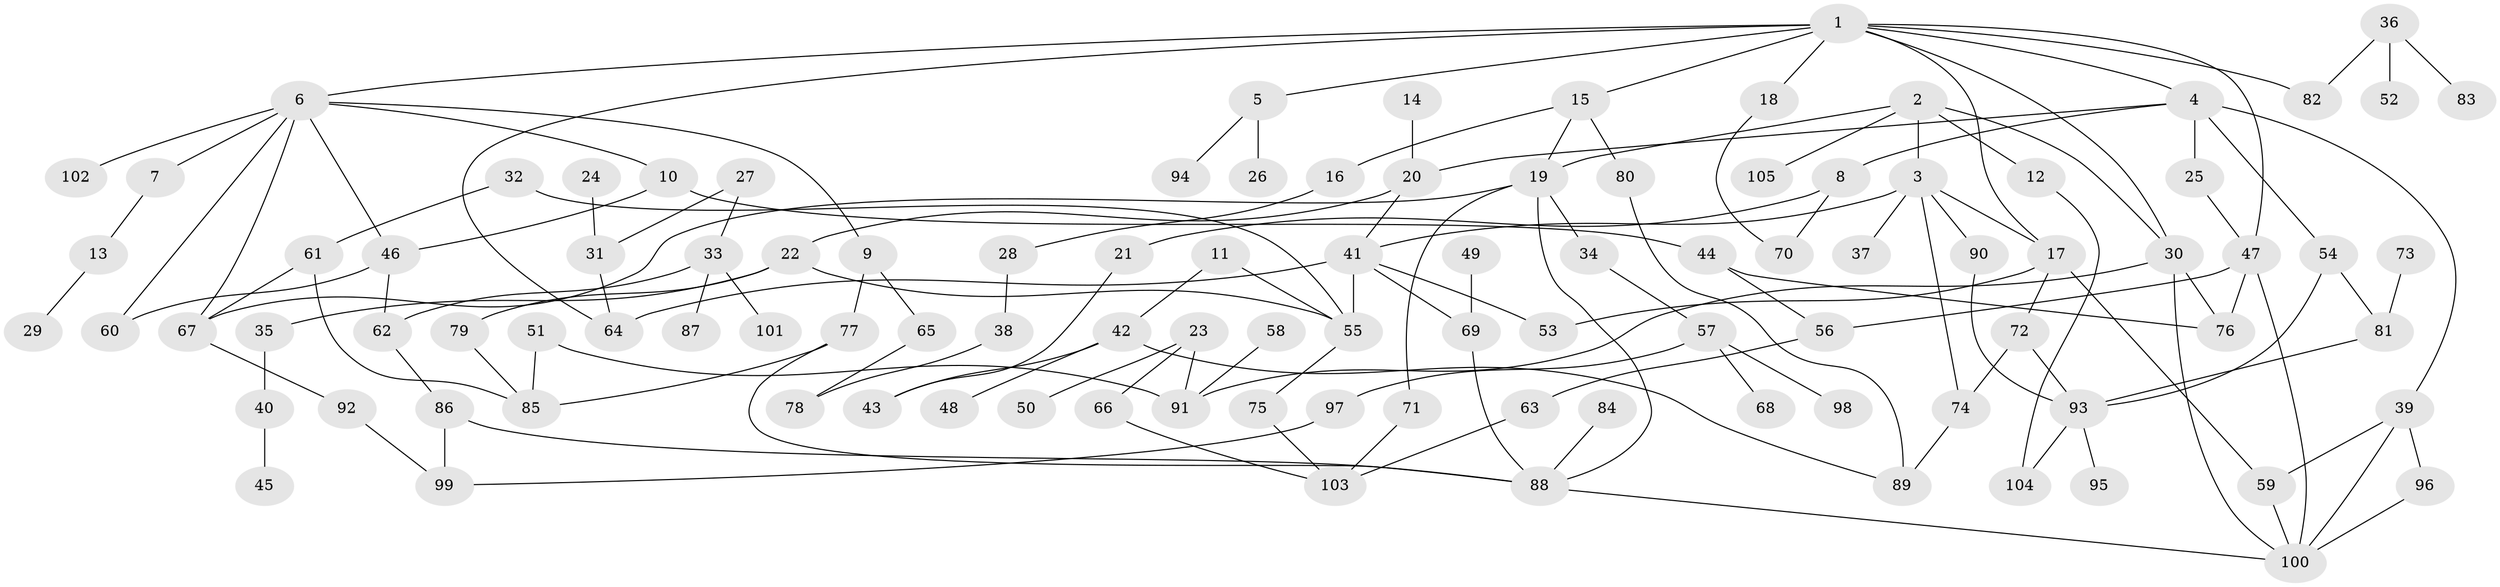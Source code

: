 // original degree distribution, {10: 0.006711409395973154, 5: 0.040268456375838924, 6: 0.04697986577181208, 4: 0.12080536912751678, 2: 0.3087248322147651, 7: 0.013422818791946308, 3: 0.1476510067114094, 8: 0.006711409395973154, 1: 0.3087248322147651}
// Generated by graph-tools (version 1.1) at 2025/36/03/04/25 23:36:10]
// undirected, 105 vertices, 146 edges
graph export_dot {
  node [color=gray90,style=filled];
  1;
  2;
  3;
  4;
  5;
  6;
  7;
  8;
  9;
  10;
  11;
  12;
  13;
  14;
  15;
  16;
  17;
  18;
  19;
  20;
  21;
  22;
  23;
  24;
  25;
  26;
  27;
  28;
  29;
  30;
  31;
  32;
  33;
  34;
  35;
  36;
  37;
  38;
  39;
  40;
  41;
  42;
  43;
  44;
  45;
  46;
  47;
  48;
  49;
  50;
  51;
  52;
  53;
  54;
  55;
  56;
  57;
  58;
  59;
  60;
  61;
  62;
  63;
  64;
  65;
  66;
  67;
  68;
  69;
  70;
  71;
  72;
  73;
  74;
  75;
  76;
  77;
  78;
  79;
  80;
  81;
  82;
  83;
  84;
  85;
  86;
  87;
  88;
  89;
  90;
  91;
  92;
  93;
  94;
  95;
  96;
  97;
  98;
  99;
  100;
  101;
  102;
  103;
  104;
  105;
  1 -- 4 [weight=1.0];
  1 -- 5 [weight=1.0];
  1 -- 6 [weight=1.0];
  1 -- 15 [weight=1.0];
  1 -- 17 [weight=1.0];
  1 -- 18 [weight=1.0];
  1 -- 30 [weight=1.0];
  1 -- 47 [weight=1.0];
  1 -- 64 [weight=1.0];
  1 -- 82 [weight=1.0];
  2 -- 3 [weight=1.0];
  2 -- 12 [weight=1.0];
  2 -- 19 [weight=1.0];
  2 -- 30 [weight=1.0];
  2 -- 105 [weight=1.0];
  3 -- 17 [weight=1.0];
  3 -- 37 [weight=1.0];
  3 -- 41 [weight=1.0];
  3 -- 74 [weight=1.0];
  3 -- 90 [weight=1.0];
  4 -- 8 [weight=1.0];
  4 -- 20 [weight=1.0];
  4 -- 25 [weight=1.0];
  4 -- 39 [weight=1.0];
  4 -- 54 [weight=1.0];
  5 -- 26 [weight=1.0];
  5 -- 94 [weight=1.0];
  6 -- 7 [weight=1.0];
  6 -- 9 [weight=1.0];
  6 -- 10 [weight=1.0];
  6 -- 46 [weight=1.0];
  6 -- 60 [weight=1.0];
  6 -- 67 [weight=1.0];
  6 -- 102 [weight=1.0];
  7 -- 13 [weight=1.0];
  8 -- 21 [weight=1.0];
  8 -- 70 [weight=1.0];
  9 -- 65 [weight=1.0];
  9 -- 77 [weight=1.0];
  10 -- 44 [weight=1.0];
  10 -- 46 [weight=1.0];
  11 -- 42 [weight=1.0];
  11 -- 55 [weight=1.0];
  12 -- 104 [weight=1.0];
  13 -- 29 [weight=1.0];
  14 -- 20 [weight=1.0];
  15 -- 16 [weight=1.0];
  15 -- 19 [weight=1.0];
  15 -- 80 [weight=1.0];
  16 -- 28 [weight=1.0];
  17 -- 53 [weight=1.0];
  17 -- 59 [weight=1.0];
  17 -- 72 [weight=1.0];
  18 -- 70 [weight=1.0];
  19 -- 34 [weight=1.0];
  19 -- 67 [weight=1.0];
  19 -- 71 [weight=1.0];
  19 -- 88 [weight=1.0];
  20 -- 22 [weight=1.0];
  20 -- 41 [weight=1.0];
  21 -- 43 [weight=1.0];
  22 -- 35 [weight=1.0];
  22 -- 55 [weight=1.0];
  22 -- 79 [weight=1.0];
  23 -- 50 [weight=1.0];
  23 -- 66 [weight=1.0];
  23 -- 91 [weight=1.0];
  24 -- 31 [weight=1.0];
  25 -- 47 [weight=1.0];
  27 -- 31 [weight=1.0];
  27 -- 33 [weight=1.0];
  28 -- 38 [weight=1.0];
  30 -- 76 [weight=1.0];
  30 -- 91 [weight=1.0];
  30 -- 100 [weight=1.0];
  31 -- 64 [weight=1.0];
  32 -- 55 [weight=1.0];
  32 -- 61 [weight=1.0];
  33 -- 62 [weight=1.0];
  33 -- 87 [weight=1.0];
  33 -- 101 [weight=1.0];
  34 -- 57 [weight=1.0];
  35 -- 40 [weight=1.0];
  36 -- 52 [weight=1.0];
  36 -- 82 [weight=1.0];
  36 -- 83 [weight=1.0];
  38 -- 78 [weight=1.0];
  39 -- 59 [weight=1.0];
  39 -- 96 [weight=1.0];
  39 -- 100 [weight=1.0];
  40 -- 45 [weight=1.0];
  41 -- 53 [weight=1.0];
  41 -- 55 [weight=1.0];
  41 -- 64 [weight=1.0];
  41 -- 69 [weight=1.0];
  42 -- 43 [weight=1.0];
  42 -- 48 [weight=1.0];
  42 -- 89 [weight=1.0];
  44 -- 56 [weight=1.0];
  44 -- 76 [weight=1.0];
  46 -- 60 [weight=1.0];
  46 -- 62 [weight=1.0];
  47 -- 56 [weight=1.0];
  47 -- 76 [weight=1.0];
  47 -- 100 [weight=1.0];
  49 -- 69 [weight=1.0];
  51 -- 85 [weight=1.0];
  51 -- 91 [weight=1.0];
  54 -- 81 [weight=1.0];
  54 -- 93 [weight=1.0];
  55 -- 75 [weight=1.0];
  56 -- 63 [weight=1.0];
  57 -- 68 [weight=1.0];
  57 -- 97 [weight=1.0];
  57 -- 98 [weight=1.0];
  58 -- 91 [weight=1.0];
  59 -- 100 [weight=1.0];
  61 -- 67 [weight=1.0];
  61 -- 85 [weight=1.0];
  62 -- 86 [weight=1.0];
  63 -- 103 [weight=1.0];
  65 -- 78 [weight=1.0];
  66 -- 103 [weight=1.0];
  67 -- 92 [weight=1.0];
  69 -- 88 [weight=1.0];
  71 -- 103 [weight=1.0];
  72 -- 74 [weight=1.0];
  72 -- 93 [weight=1.0];
  73 -- 81 [weight=1.0];
  74 -- 89 [weight=1.0];
  75 -- 103 [weight=1.0];
  77 -- 85 [weight=1.0];
  77 -- 88 [weight=1.0];
  79 -- 85 [weight=1.0];
  80 -- 89 [weight=1.0];
  81 -- 93 [weight=1.0];
  84 -- 88 [weight=1.0];
  86 -- 88 [weight=1.0];
  86 -- 99 [weight=1.0];
  88 -- 100 [weight=1.0];
  90 -- 93 [weight=1.0];
  92 -- 99 [weight=1.0];
  93 -- 95 [weight=1.0];
  93 -- 104 [weight=1.0];
  96 -- 100 [weight=1.0];
  97 -- 99 [weight=1.0];
}
